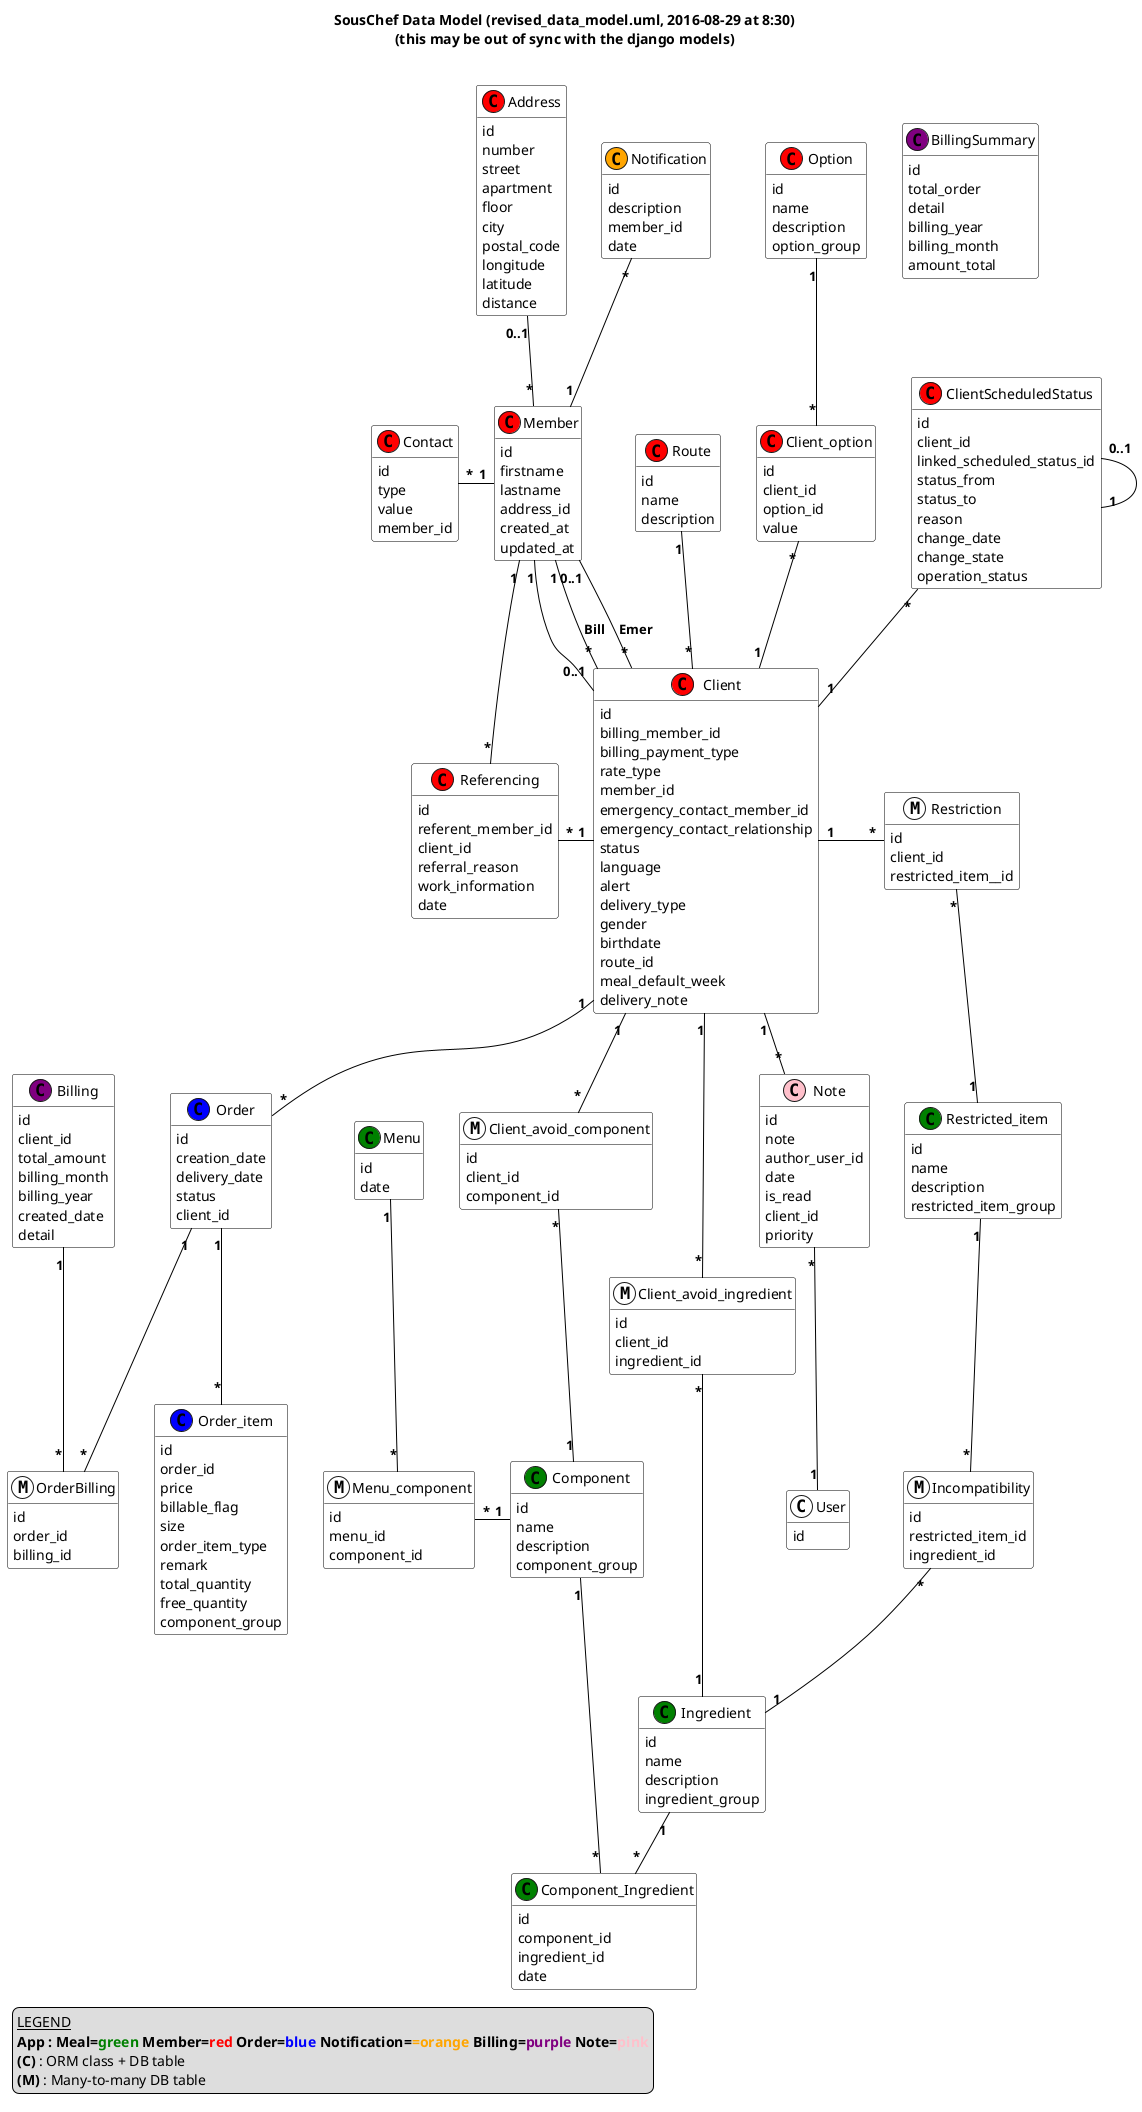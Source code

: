 'Diagram in plantuml language : see http://plantuml.com/
'To generate image : see http://www.plantuml.com/plantuml
@startuml
scale 1.0
title SousChef Data Model (revised_data_model.uml, 2016-08-29 at 8:30)\n(this may be out of sync with the django models)\n
hide methods
'hide fields
skinparam shadowing false
skinparam classArrowColor Black
skinparam classBorderColor Black
skinparam classBackgroundColor White
'skinparam classArrowFontColor Green
skinparam classArrowFontStyle bold

'relationships are in alphabetical order on the "many side"
'  and we place on the left the entity that :
'    is the many-to-many connecting table
'    is the child in a child-parent relationship
'and the direction is almost always -u- meaning UP

legend left
  <u>LEGEND</u>
  <b>App : Meal=<color:green>green</color> Member=<color:red>red</color> Order=<color:blue>blue</color> Notification=<color:orange>=orange</color> Billing=<color:purple>purple</color> Note=<color:pink>pink</color></b>
  <b>(C)</b> : ORM class + DB table
  <b>(M)</b> : Many-to-many DB table
endlegend

Client "0..1" -u- "1" Member
Client "*" -u- "1" Member : Bill
Client "*" -u- "0..1" Member : Emer
Client "*" -u- "1" Route
Client_avoid_component "*" -u- "1" Client
Client_avoid_component "*" -d- "1" Component
Client_avoid_ingredient "*" -u- "1" Client
Client_avoid_ingredient "*" -d- "1" Ingredient
Client_option "*" -d- "1" Client
Client_option "*" -u- "1" Option
ClientScheduledStatus "*" -d- "1" Client
ClientScheduledStatus "0..1" -- "1" ClientScheduledStatus
Component_Ingredient "*" -u- "1" Ingredient
Component_Ingredient "*" -l- "1" Component
Contact "*" -r- "1" Member
Incompatibility "*" -d- "1" Ingredient
Incompatibility "*" -u- "1" Restricted_item
Member "*" -u- "0..1" Address
Menu_component "*" -r- "1" Component
Menu_component "*" -u- "1" Menu
Note "*" -u- "1" Client
Note "*" -d- "1" User
Notification "*" -d- "1" Member
Order "*" -u- "1" Client
OrderBilling "*" -u- "1" Billing
OrderBilling "*" -u- "1" Order
Order_item "*" -u- "1" Order
Referencing "*" -r- "1" Client
Referencing "*" -u- "1" Member
Restriction "*" -l- "1" Client
Restriction "*" -d- "1" Restricted_item

'---------------------------------------------------------------------
'classes are in Alphabetical order

class Address << (C,red) >> {
    id
    number
    street
    apartment
    floor
    city
    postal_code
    longitude
    latitude
    distance
}

class Billing << (C,purple) >> {
    id
    client_id
    total_amount
    billing_month
    billing_year
    created_date
    detail
}

class BillingSummary << (C,purple) >> {
    id
    total_order
    detail
    billing_year
    billing_month
    amount_total
}

class Client << (C,red) >> {
    id
    billing_member_id
    billing_payment_type
    rate_type
      'ex. low income, solidary, default
    member_id
    emergency_contact_member_id
    emergency_contact_relationship
      'ex. son, daughter, friend
    status
    language
    alert
    delivery_type
    gender
    birthdate
    route_id
    meal_default_week
    delivery_note
}

class Client_avoid_component << (M,white) >> {
    id
    client_id
    component_id
}

class Client_avoid_ingredient << (M,white) >> {
    id
    client_id
    ingredient_id
}

class Client_option << (C,red) >> {
    id
    client_id
    option_id
    value
      'if option_group = main_dish_size : 'Regular', 'Large'
      'if option_group = dish : qty/day as json {0, 1, 0, 0, 0, 2, 0}
      'if option_group = preparation : Null
      'if option_group = other_order_item : No occurrence
}

class ClientScheduledStatus << (C,red) >> {
    id
    client_id
    linked_scheduled_status_id
    status_from
    status_to
    reason
    change_date
    change_state
    operation_status
}

class Component << (C,green) >> {
    id
    name
    description
    component_group
      'maindish, dessert, diabetic dessert, fruit salad, green salad, pudding, compote
      'OLD main dish, vegetable, seasonal, side dish
}

class Component_Ingredient << (C,green) >> {
    id
    component_id
    ingredient_id
    date
}

class Contact << (C,red) >> {
    id
    type
    value
    member_id
}

class Incompatibility << (M,white) >> {
    id
    restricted_item_id
    ingredient_id
}

class Ingredient << (C,green) >>  {
    id
    name
    description
    ingredient_group
}

class Member << (C,red) >> {
    id
    firstname
    lastname
    address_id
    created_at
    updated_at
}

class Menu << (C,green) >> {
    id
    date
}

class Menu_component << (M,white) >> {
    id
    menu_id
    component_id
}

class Note << (C,pink) >> {
    id
    note
    author_user_id
    date
    is_read
    client_id
    priority
      'choices: normal, urgent
}

class Notification << (C,orange) >> {
    id
    description
    member_id
    date
}

class Option << (C,red) >> {
    'Client can choose more that one per option group
    id
    name
      '(main_dish_size) size
      '(dish) maindish, dessert, diabetic dessert, fruit salad, green salad, pudding, compote
      '(preparation) puree all, puree side, cut meat
      '(other_order_item) Deliver commercial item, Pickup payment, Deliver invitation, Visit
    description
    option_group
      'main_dish_size, dish, preparation, other_order_item
}

class Order << (C,blue) >> {
    id
    creation_date
    delivery_date
    status
      'Ordered, Delivered, Billed, Paid
    client_id
}

class OrderBilling << (M,white) >> {
    id
    order_id
    billing_id
}

class Order_item << (C,blue) >> {
    id
    order_id
    price
    billable_flag
    size
      'regular, large
    order_item_type
      'billable meal component
      'billable delivery (ex. general store item)
      'non billable delivery (ex. invitation card to an event)
      'non billable pickup (ex. payment check)
    remark
      'ex. name of general store item to deliver
    total_quantity
    free_quantity
    component_group
}

class Referencing << (C,red) >> {
    id
    referent_member_id
    client_id
    referral_reason
    work_information
    date
}

class Restricted_item << (C,green) >> {
    id
    name
    description
      'ex. gluten
    restricted_item_group
      'dairy, meat, vegetables
}

class Restriction << (M,white) >> {
    id
    client_id
    restricted_item__id
}

class Route << (C,red) >> {
    id
    name
    description
}

class User << (C,white) >> {
    id
}
@enduml